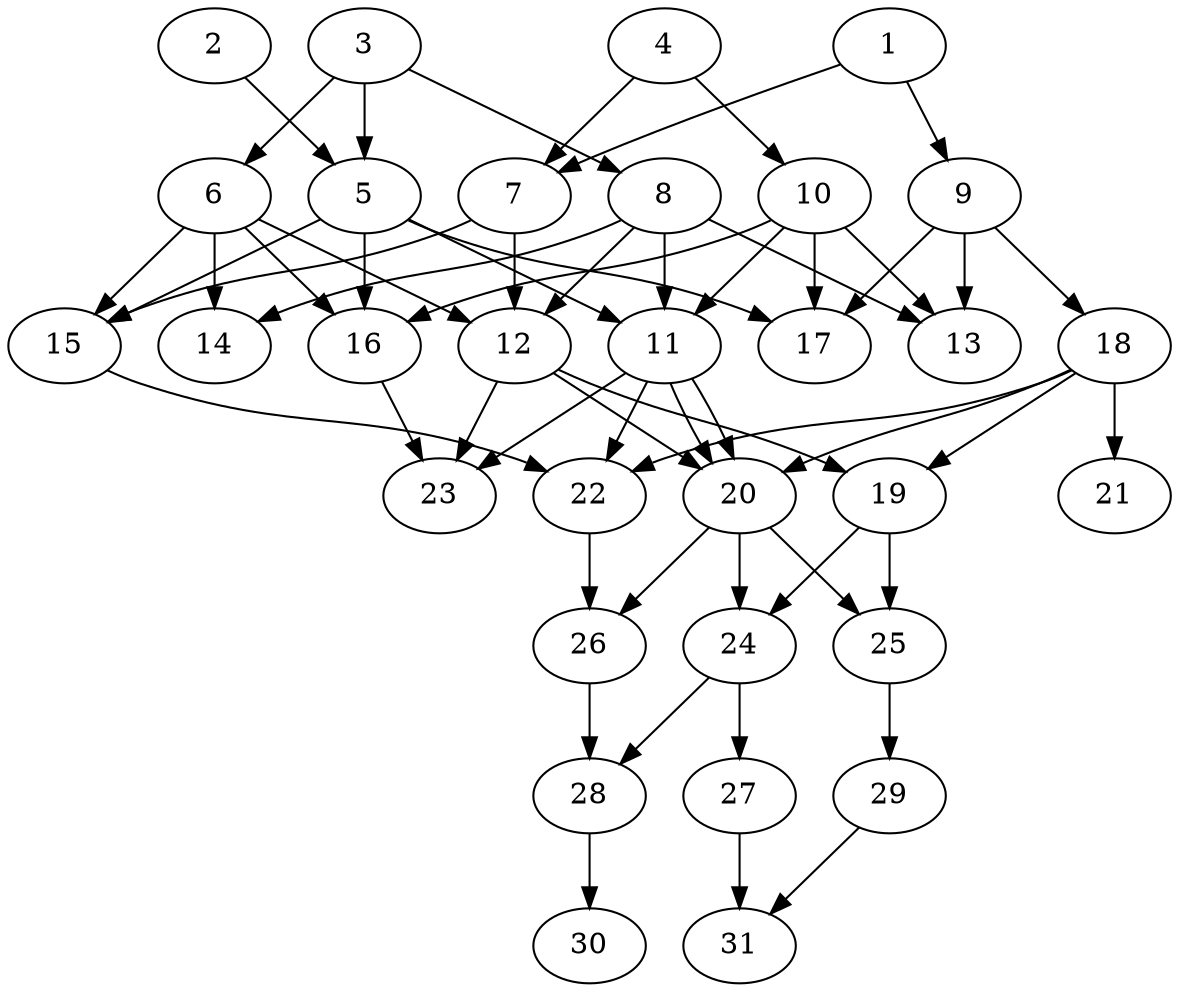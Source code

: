// DAG (tier=2-normal, mode=compute, n=31, ccr=0.358, fat=0.530, density=0.513, regular=0.481, jump=0.199, mindata=524288, maxdata=8388608)
// DAG automatically generated by daggen at Sun Aug 24 16:33:33 2025
// /home/ermia/Project/Environments/daggen/bin/daggen --dot --ccr 0.358 --fat 0.530 --regular 0.481 --density 0.513 --jump 0.199 --mindata 524288 --maxdata 8388608 -n 31 
digraph G {
  1 [size="573594370097341792256", alpha="0.14", expect_size="286797185048670896128"]
  1 -> 7 [size ="552280751341568"]
  1 -> 9 [size ="552280751341568"]
  2 [size="122533715804513", alpha="0.05", expect_size="61266857902256"]
  2 -> 5 [size ="2250864852992"]
  3 [size="4954544553466050", alpha="0.08", expect_size="2477272276733025"]
  3 -> 5 [size ="211396277043200"]
  3 -> 6 [size ="211396277043200"]
  3 -> 8 [size ="211396277043200"]
  4 [size="4675826889300901888", alpha="0.08", expect_size="2337913444650450944"]
  4 -> 7 [size ="22369808678912"]
  4 -> 10 [size ="22369808678912"]
  5 [size="1038700220765923584", alpha="0.13", expect_size="519350110382961792"]
  5 -> 11 [size ="385156024107008"]
  5 -> 15 [size ="385156024107008"]
  5 -> 16 [size ="385156024107008"]
  5 -> 17 [size ="385156024107008"]
  6 [size="204128387072000000000", alpha="0.13", expect_size="102064193536000000000"]
  6 -> 12 [size ="277348352000000"]
  6 -> 14 [size ="277348352000000"]
  6 -> 15 [size ="277348352000000"]
  6 -> 16 [size ="277348352000000"]
  7 [size="537451489690000", alpha="0.12", expect_size="268725744845000"]
  7 -> 12 [size ="19381039923200"]
  7 -> 15 [size ="19381039923200"]
  8 [size="278947378445355264", alpha="0.09", expect_size="139473689222677632"]
  8 -> 11 [size ="131480365826048"]
  8 -> 12 [size ="131480365826048"]
  8 -> 13 [size ="131480365826048"]
  8 -> 14 [size ="131480365826048"]
  9 [size="95515186433366163456", alpha="0.10", expect_size="47757593216683081728"]
  9 -> 13 [size ="167162274643968"]
  9 -> 17 [size ="167162274643968"]
  9 -> 18 [size ="167162274643968"]
  10 [size="199792876174857732096", alpha="0.05", expect_size="99896438087428866048"]
  10 -> 11 [size ="273407224578048"]
  10 -> 13 [size ="273407224578048"]
  10 -> 16 [size ="273407224578048"]
  10 -> 17 [size ="273407224578048"]
  11 [size="488230974306937856", alpha="0.18", expect_size="244115487153468928"]
  11 -> 20 [size ="345640521433088"]
  11 -> 20 [size ="345640521433088"]
  11 -> 22 [size ="345640521433088"]
  11 -> 23 [size ="345640521433088"]
  12 [size="56036262811032092672", alpha="0.05", expect_size="28018131405516046336"]
  12 -> 19 [size ="117148328394752"]
  12 -> 20 [size ="117148328394752"]
  12 -> 23 [size ="117148328394752"]
  13 [size="1162166601391954", alpha="0.18", expect_size="581083300695977"]
  14 [size="24182096341107736576", alpha="0.09", expect_size="12091048170553868288"]
  15 [size="8931053093256724", alpha="0.08", expect_size="4465526546628362"]
  15 -> 22 [size ="528581658673152"]
  16 [size="412278322990371264", alpha="0.08", expect_size="206139161495185632"]
  16 -> 23 [size ="442387033751552"]
  17 [size="23162469156796892", alpha="0.15", expect_size="11581234578398446"]
  18 [size="6697289125591066", alpha="0.05", expect_size="3348644562795533"]
  18 -> 19 [size ="149104621518848"]
  18 -> 20 [size ="149104621518848"]
  18 -> 21 [size ="149104621518848"]
  18 -> 22 [size ="149104621518848"]
  19 [size="1330187045569560576", alpha="0.10", expect_size="665093522784780288"]
  19 -> 24 [size ="9676058001408"]
  19 -> 25 [size ="9676058001408"]
  20 [size="831694199097882496", alpha="0.04", expect_size="415847099548941248"]
  20 -> 24 [size ="529114503053312"]
  20 -> 25 [size ="529114503053312"]
  20 -> 26 [size ="529114503053312"]
  21 [size="819138745851595136", alpha="0.03", expect_size="409569372925797568"]
  22 [size="77030490688902688", alpha="0.04", expect_size="38515245344451344"]
  22 -> 26 [size ="42467328000000"]
  23 [size="297469753134013218816", alpha="0.13", expect_size="148734876567006609408"]
  24 [size="649050824673809664", alpha="0.18", expect_size="324525412336904832"]
  24 -> 27 [size ="419066535739392"]
  24 -> 28 [size ="419066535739392"]
  25 [size="8273232038731984", alpha="0.19", expect_size="4136616019365992"]
  25 -> 29 [size ="133480545517568"]
  26 [size="10831392321305252", alpha="0.14", expect_size="5415696160652626"]
  26 -> 28 [size ="235369316483072"]
  27 [size="103154015653329664", alpha="0.06", expect_size="51577007826664832"]
  27 -> 31 [size ="85738360143872"]
  28 [size="23221677585206952", alpha="0.14", expect_size="11610838792603476"]
  28 -> 30 [size ="390746603520000"]
  29 [size="313812951373484160", alpha="0.15", expect_size="156906475686742080"]
  29 -> 31 [size ="176193391296512"]
  30 [size="47322807285007664", alpha="0.20", expect_size="23661403642503832"]
  31 [size="14512635468858398", alpha="0.18", expect_size="7256317734429199"]
}